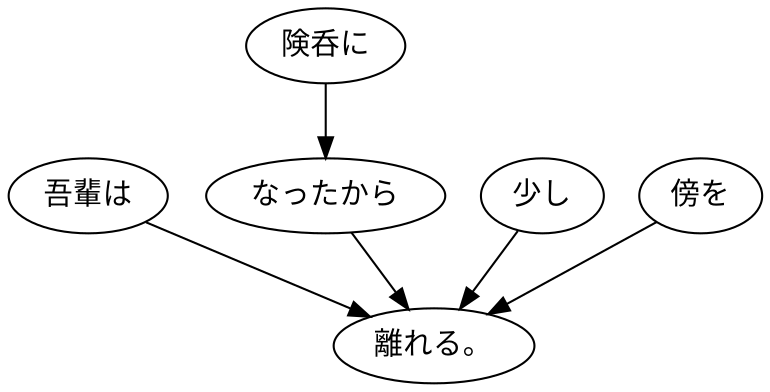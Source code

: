 digraph graph1022 {
	node0 [label="吾輩は"];
	node1 [label="険呑に"];
	node2 [label="なったから"];
	node3 [label="少し"];
	node4 [label="傍を"];
	node5 [label="離れる。"];
	node0 -> node5;
	node1 -> node2;
	node2 -> node5;
	node3 -> node5;
	node4 -> node5;
}
